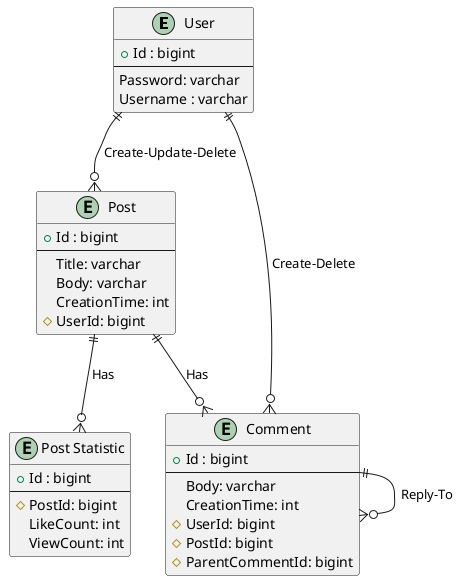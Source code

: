 @startuml

entity "User" as user {
  + Id : bigint
  --
  Password: varchar
  Username : varchar
}

entity "Post" as post {
  + Id : bigint
  --
  Title: varchar
  Body: varchar
  CreationTime: int
  # UserId: bigint
}

entity "Post Statistic" as postStatistic {
  + Id : bigint
  --
  # PostId: bigint
  LikeCount: int
  ViewCount: int
}

entity "Comment" as comment {
  + Id : bigint
  --
  Body: varchar
  CreationTime: int
  # UserId: bigint
  # PostId: bigint
  # ParentCommentId: bigint
}

user ||--o{ post : "Create-Update-Delete"
post ||--o{ postStatistic : "Has"
post ||--o{ comment : "Has"
user ||--o{ comment : "Create-Delete"
comment ||--o{ comment : "Reply-To"

@enduml